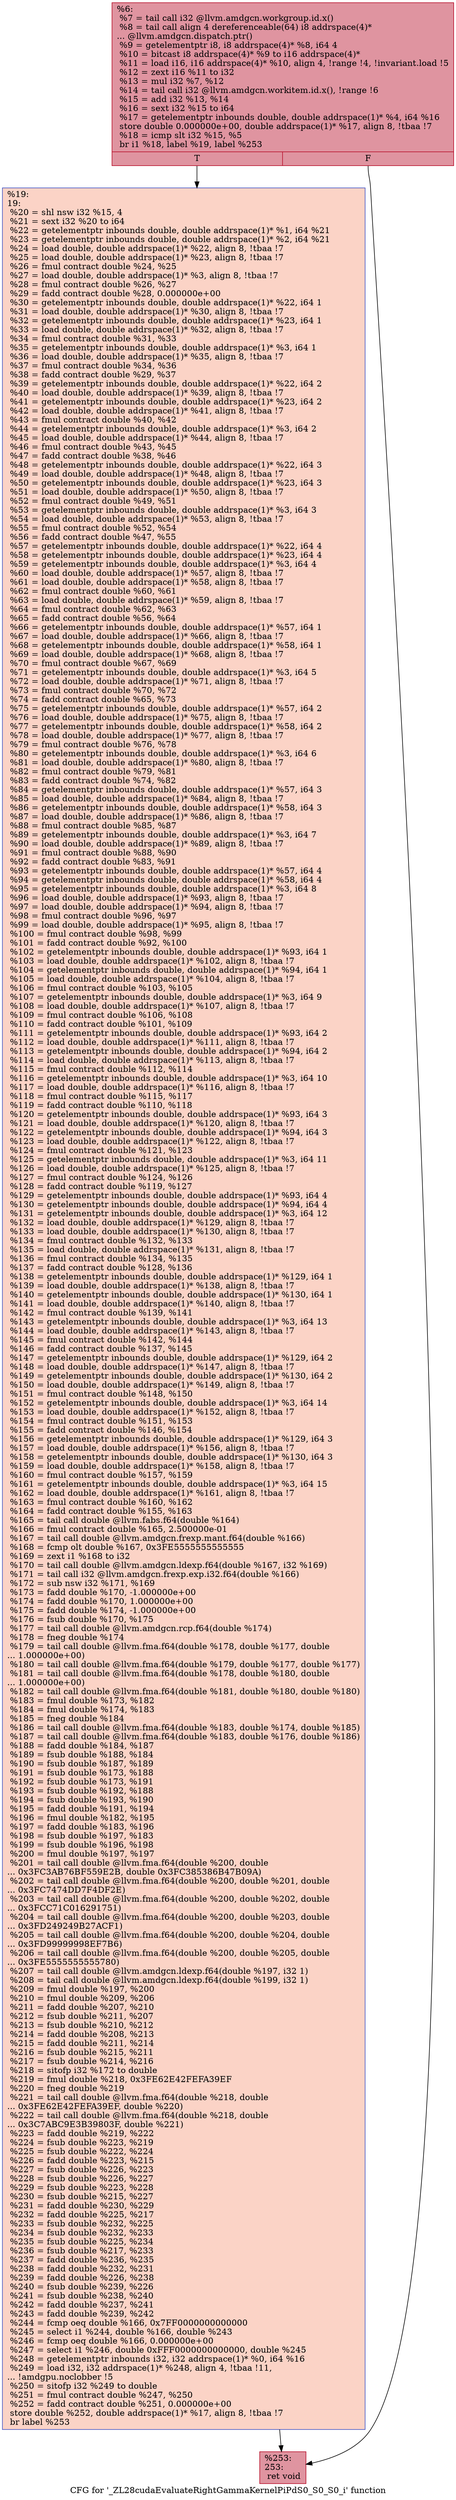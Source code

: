 digraph "CFG for '_ZL28cudaEvaluateRightGammaKernelPiPdS0_S0_S0_i' function" {
	label="CFG for '_ZL28cudaEvaluateRightGammaKernelPiPdS0_S0_S0_i' function";

	Node0x5f1e620 [shape=record,color="#b70d28ff", style=filled, fillcolor="#b70d2870",label="{%6:\l  %7 = tail call i32 @llvm.amdgcn.workgroup.id.x()\l  %8 = tail call align 4 dereferenceable(64) i8 addrspace(4)*\l... @llvm.amdgcn.dispatch.ptr()\l  %9 = getelementptr i8, i8 addrspace(4)* %8, i64 4\l  %10 = bitcast i8 addrspace(4)* %9 to i16 addrspace(4)*\l  %11 = load i16, i16 addrspace(4)* %10, align 4, !range !4, !invariant.load !5\l  %12 = zext i16 %11 to i32\l  %13 = mul i32 %7, %12\l  %14 = tail call i32 @llvm.amdgcn.workitem.id.x(), !range !6\l  %15 = add i32 %13, %14\l  %16 = sext i32 %15 to i64\l  %17 = getelementptr inbounds double, double addrspace(1)* %4, i64 %16\l  store double 0.000000e+00, double addrspace(1)* %17, align 8, !tbaa !7\l  %18 = icmp slt i32 %15, %5\l  br i1 %18, label %19, label %253\l|{<s0>T|<s1>F}}"];
	Node0x5f1e620:s0 -> Node0x5f212b0;
	Node0x5f1e620:s1 -> Node0x5f21340;
	Node0x5f212b0 [shape=record,color="#3d50c3ff", style=filled, fillcolor="#f59c7d70",label="{%19:\l19:                                               \l  %20 = shl nsw i32 %15, 4\l  %21 = sext i32 %20 to i64\l  %22 = getelementptr inbounds double, double addrspace(1)* %1, i64 %21\l  %23 = getelementptr inbounds double, double addrspace(1)* %2, i64 %21\l  %24 = load double, double addrspace(1)* %22, align 8, !tbaa !7\l  %25 = load double, double addrspace(1)* %23, align 8, !tbaa !7\l  %26 = fmul contract double %24, %25\l  %27 = load double, double addrspace(1)* %3, align 8, !tbaa !7\l  %28 = fmul contract double %26, %27\l  %29 = fadd contract double %28, 0.000000e+00\l  %30 = getelementptr inbounds double, double addrspace(1)* %22, i64 1\l  %31 = load double, double addrspace(1)* %30, align 8, !tbaa !7\l  %32 = getelementptr inbounds double, double addrspace(1)* %23, i64 1\l  %33 = load double, double addrspace(1)* %32, align 8, !tbaa !7\l  %34 = fmul contract double %31, %33\l  %35 = getelementptr inbounds double, double addrspace(1)* %3, i64 1\l  %36 = load double, double addrspace(1)* %35, align 8, !tbaa !7\l  %37 = fmul contract double %34, %36\l  %38 = fadd contract double %29, %37\l  %39 = getelementptr inbounds double, double addrspace(1)* %22, i64 2\l  %40 = load double, double addrspace(1)* %39, align 8, !tbaa !7\l  %41 = getelementptr inbounds double, double addrspace(1)* %23, i64 2\l  %42 = load double, double addrspace(1)* %41, align 8, !tbaa !7\l  %43 = fmul contract double %40, %42\l  %44 = getelementptr inbounds double, double addrspace(1)* %3, i64 2\l  %45 = load double, double addrspace(1)* %44, align 8, !tbaa !7\l  %46 = fmul contract double %43, %45\l  %47 = fadd contract double %38, %46\l  %48 = getelementptr inbounds double, double addrspace(1)* %22, i64 3\l  %49 = load double, double addrspace(1)* %48, align 8, !tbaa !7\l  %50 = getelementptr inbounds double, double addrspace(1)* %23, i64 3\l  %51 = load double, double addrspace(1)* %50, align 8, !tbaa !7\l  %52 = fmul contract double %49, %51\l  %53 = getelementptr inbounds double, double addrspace(1)* %3, i64 3\l  %54 = load double, double addrspace(1)* %53, align 8, !tbaa !7\l  %55 = fmul contract double %52, %54\l  %56 = fadd contract double %47, %55\l  %57 = getelementptr inbounds double, double addrspace(1)* %22, i64 4\l  %58 = getelementptr inbounds double, double addrspace(1)* %23, i64 4\l  %59 = getelementptr inbounds double, double addrspace(1)* %3, i64 4\l  %60 = load double, double addrspace(1)* %57, align 8, !tbaa !7\l  %61 = load double, double addrspace(1)* %58, align 8, !tbaa !7\l  %62 = fmul contract double %60, %61\l  %63 = load double, double addrspace(1)* %59, align 8, !tbaa !7\l  %64 = fmul contract double %62, %63\l  %65 = fadd contract double %56, %64\l  %66 = getelementptr inbounds double, double addrspace(1)* %57, i64 1\l  %67 = load double, double addrspace(1)* %66, align 8, !tbaa !7\l  %68 = getelementptr inbounds double, double addrspace(1)* %58, i64 1\l  %69 = load double, double addrspace(1)* %68, align 8, !tbaa !7\l  %70 = fmul contract double %67, %69\l  %71 = getelementptr inbounds double, double addrspace(1)* %3, i64 5\l  %72 = load double, double addrspace(1)* %71, align 8, !tbaa !7\l  %73 = fmul contract double %70, %72\l  %74 = fadd contract double %65, %73\l  %75 = getelementptr inbounds double, double addrspace(1)* %57, i64 2\l  %76 = load double, double addrspace(1)* %75, align 8, !tbaa !7\l  %77 = getelementptr inbounds double, double addrspace(1)* %58, i64 2\l  %78 = load double, double addrspace(1)* %77, align 8, !tbaa !7\l  %79 = fmul contract double %76, %78\l  %80 = getelementptr inbounds double, double addrspace(1)* %3, i64 6\l  %81 = load double, double addrspace(1)* %80, align 8, !tbaa !7\l  %82 = fmul contract double %79, %81\l  %83 = fadd contract double %74, %82\l  %84 = getelementptr inbounds double, double addrspace(1)* %57, i64 3\l  %85 = load double, double addrspace(1)* %84, align 8, !tbaa !7\l  %86 = getelementptr inbounds double, double addrspace(1)* %58, i64 3\l  %87 = load double, double addrspace(1)* %86, align 8, !tbaa !7\l  %88 = fmul contract double %85, %87\l  %89 = getelementptr inbounds double, double addrspace(1)* %3, i64 7\l  %90 = load double, double addrspace(1)* %89, align 8, !tbaa !7\l  %91 = fmul contract double %88, %90\l  %92 = fadd contract double %83, %91\l  %93 = getelementptr inbounds double, double addrspace(1)* %57, i64 4\l  %94 = getelementptr inbounds double, double addrspace(1)* %58, i64 4\l  %95 = getelementptr inbounds double, double addrspace(1)* %3, i64 8\l  %96 = load double, double addrspace(1)* %93, align 8, !tbaa !7\l  %97 = load double, double addrspace(1)* %94, align 8, !tbaa !7\l  %98 = fmul contract double %96, %97\l  %99 = load double, double addrspace(1)* %95, align 8, !tbaa !7\l  %100 = fmul contract double %98, %99\l  %101 = fadd contract double %92, %100\l  %102 = getelementptr inbounds double, double addrspace(1)* %93, i64 1\l  %103 = load double, double addrspace(1)* %102, align 8, !tbaa !7\l  %104 = getelementptr inbounds double, double addrspace(1)* %94, i64 1\l  %105 = load double, double addrspace(1)* %104, align 8, !tbaa !7\l  %106 = fmul contract double %103, %105\l  %107 = getelementptr inbounds double, double addrspace(1)* %3, i64 9\l  %108 = load double, double addrspace(1)* %107, align 8, !tbaa !7\l  %109 = fmul contract double %106, %108\l  %110 = fadd contract double %101, %109\l  %111 = getelementptr inbounds double, double addrspace(1)* %93, i64 2\l  %112 = load double, double addrspace(1)* %111, align 8, !tbaa !7\l  %113 = getelementptr inbounds double, double addrspace(1)* %94, i64 2\l  %114 = load double, double addrspace(1)* %113, align 8, !tbaa !7\l  %115 = fmul contract double %112, %114\l  %116 = getelementptr inbounds double, double addrspace(1)* %3, i64 10\l  %117 = load double, double addrspace(1)* %116, align 8, !tbaa !7\l  %118 = fmul contract double %115, %117\l  %119 = fadd contract double %110, %118\l  %120 = getelementptr inbounds double, double addrspace(1)* %93, i64 3\l  %121 = load double, double addrspace(1)* %120, align 8, !tbaa !7\l  %122 = getelementptr inbounds double, double addrspace(1)* %94, i64 3\l  %123 = load double, double addrspace(1)* %122, align 8, !tbaa !7\l  %124 = fmul contract double %121, %123\l  %125 = getelementptr inbounds double, double addrspace(1)* %3, i64 11\l  %126 = load double, double addrspace(1)* %125, align 8, !tbaa !7\l  %127 = fmul contract double %124, %126\l  %128 = fadd contract double %119, %127\l  %129 = getelementptr inbounds double, double addrspace(1)* %93, i64 4\l  %130 = getelementptr inbounds double, double addrspace(1)* %94, i64 4\l  %131 = getelementptr inbounds double, double addrspace(1)* %3, i64 12\l  %132 = load double, double addrspace(1)* %129, align 8, !tbaa !7\l  %133 = load double, double addrspace(1)* %130, align 8, !tbaa !7\l  %134 = fmul contract double %132, %133\l  %135 = load double, double addrspace(1)* %131, align 8, !tbaa !7\l  %136 = fmul contract double %134, %135\l  %137 = fadd contract double %128, %136\l  %138 = getelementptr inbounds double, double addrspace(1)* %129, i64 1\l  %139 = load double, double addrspace(1)* %138, align 8, !tbaa !7\l  %140 = getelementptr inbounds double, double addrspace(1)* %130, i64 1\l  %141 = load double, double addrspace(1)* %140, align 8, !tbaa !7\l  %142 = fmul contract double %139, %141\l  %143 = getelementptr inbounds double, double addrspace(1)* %3, i64 13\l  %144 = load double, double addrspace(1)* %143, align 8, !tbaa !7\l  %145 = fmul contract double %142, %144\l  %146 = fadd contract double %137, %145\l  %147 = getelementptr inbounds double, double addrspace(1)* %129, i64 2\l  %148 = load double, double addrspace(1)* %147, align 8, !tbaa !7\l  %149 = getelementptr inbounds double, double addrspace(1)* %130, i64 2\l  %150 = load double, double addrspace(1)* %149, align 8, !tbaa !7\l  %151 = fmul contract double %148, %150\l  %152 = getelementptr inbounds double, double addrspace(1)* %3, i64 14\l  %153 = load double, double addrspace(1)* %152, align 8, !tbaa !7\l  %154 = fmul contract double %151, %153\l  %155 = fadd contract double %146, %154\l  %156 = getelementptr inbounds double, double addrspace(1)* %129, i64 3\l  %157 = load double, double addrspace(1)* %156, align 8, !tbaa !7\l  %158 = getelementptr inbounds double, double addrspace(1)* %130, i64 3\l  %159 = load double, double addrspace(1)* %158, align 8, !tbaa !7\l  %160 = fmul contract double %157, %159\l  %161 = getelementptr inbounds double, double addrspace(1)* %3, i64 15\l  %162 = load double, double addrspace(1)* %161, align 8, !tbaa !7\l  %163 = fmul contract double %160, %162\l  %164 = fadd contract double %155, %163\l  %165 = tail call double @llvm.fabs.f64(double %164)\l  %166 = fmul contract double %165, 2.500000e-01\l  %167 = tail call double @llvm.amdgcn.frexp.mant.f64(double %166)\l  %168 = fcmp olt double %167, 0x3FE5555555555555\l  %169 = zext i1 %168 to i32\l  %170 = tail call double @llvm.amdgcn.ldexp.f64(double %167, i32 %169)\l  %171 = tail call i32 @llvm.amdgcn.frexp.exp.i32.f64(double %166)\l  %172 = sub nsw i32 %171, %169\l  %173 = fadd double %170, -1.000000e+00\l  %174 = fadd double %170, 1.000000e+00\l  %175 = fadd double %174, -1.000000e+00\l  %176 = fsub double %170, %175\l  %177 = tail call double @llvm.amdgcn.rcp.f64(double %174)\l  %178 = fneg double %174\l  %179 = tail call double @llvm.fma.f64(double %178, double %177, double\l... 1.000000e+00)\l  %180 = tail call double @llvm.fma.f64(double %179, double %177, double %177)\l  %181 = tail call double @llvm.fma.f64(double %178, double %180, double\l... 1.000000e+00)\l  %182 = tail call double @llvm.fma.f64(double %181, double %180, double %180)\l  %183 = fmul double %173, %182\l  %184 = fmul double %174, %183\l  %185 = fneg double %184\l  %186 = tail call double @llvm.fma.f64(double %183, double %174, double %185)\l  %187 = tail call double @llvm.fma.f64(double %183, double %176, double %186)\l  %188 = fadd double %184, %187\l  %189 = fsub double %188, %184\l  %190 = fsub double %187, %189\l  %191 = fsub double %173, %188\l  %192 = fsub double %173, %191\l  %193 = fsub double %192, %188\l  %194 = fsub double %193, %190\l  %195 = fadd double %191, %194\l  %196 = fmul double %182, %195\l  %197 = fadd double %183, %196\l  %198 = fsub double %197, %183\l  %199 = fsub double %196, %198\l  %200 = fmul double %197, %197\l  %201 = tail call double @llvm.fma.f64(double %200, double\l... 0x3FC3AB76BF559E2B, double 0x3FC385386B47B09A)\l  %202 = tail call double @llvm.fma.f64(double %200, double %201, double\l... 0x3FC7474DD7F4DF2E)\l  %203 = tail call double @llvm.fma.f64(double %200, double %202, double\l... 0x3FCC71C016291751)\l  %204 = tail call double @llvm.fma.f64(double %200, double %203, double\l... 0x3FD249249B27ACF1)\l  %205 = tail call double @llvm.fma.f64(double %200, double %204, double\l... 0x3FD99999998EF7B6)\l  %206 = tail call double @llvm.fma.f64(double %200, double %205, double\l... 0x3FE5555555555780)\l  %207 = tail call double @llvm.amdgcn.ldexp.f64(double %197, i32 1)\l  %208 = tail call double @llvm.amdgcn.ldexp.f64(double %199, i32 1)\l  %209 = fmul double %197, %200\l  %210 = fmul double %209, %206\l  %211 = fadd double %207, %210\l  %212 = fsub double %211, %207\l  %213 = fsub double %210, %212\l  %214 = fadd double %208, %213\l  %215 = fadd double %211, %214\l  %216 = fsub double %215, %211\l  %217 = fsub double %214, %216\l  %218 = sitofp i32 %172 to double\l  %219 = fmul double %218, 0x3FE62E42FEFA39EF\l  %220 = fneg double %219\l  %221 = tail call double @llvm.fma.f64(double %218, double\l... 0x3FE62E42FEFA39EF, double %220)\l  %222 = tail call double @llvm.fma.f64(double %218, double\l... 0x3C7ABC9E3B39803F, double %221)\l  %223 = fadd double %219, %222\l  %224 = fsub double %223, %219\l  %225 = fsub double %222, %224\l  %226 = fadd double %223, %215\l  %227 = fsub double %226, %223\l  %228 = fsub double %226, %227\l  %229 = fsub double %223, %228\l  %230 = fsub double %215, %227\l  %231 = fadd double %230, %229\l  %232 = fadd double %225, %217\l  %233 = fsub double %232, %225\l  %234 = fsub double %232, %233\l  %235 = fsub double %225, %234\l  %236 = fsub double %217, %233\l  %237 = fadd double %236, %235\l  %238 = fadd double %232, %231\l  %239 = fadd double %226, %238\l  %240 = fsub double %239, %226\l  %241 = fsub double %238, %240\l  %242 = fadd double %237, %241\l  %243 = fadd double %239, %242\l  %244 = fcmp oeq double %166, 0x7FF0000000000000\l  %245 = select i1 %244, double %166, double %243\l  %246 = fcmp oeq double %166, 0.000000e+00\l  %247 = select i1 %246, double 0xFFF0000000000000, double %245\l  %248 = getelementptr inbounds i32, i32 addrspace(1)* %0, i64 %16\l  %249 = load i32, i32 addrspace(1)* %248, align 4, !tbaa !11,\l... !amdgpu.noclobber !5\l  %250 = sitofp i32 %249 to double\l  %251 = fmul contract double %247, %250\l  %252 = fadd contract double %251, 0.000000e+00\l  store double %252, double addrspace(1)* %17, align 8, !tbaa !7\l  br label %253\l}"];
	Node0x5f212b0 -> Node0x5f21340;
	Node0x5f21340 [shape=record,color="#b70d28ff", style=filled, fillcolor="#b70d2870",label="{%253:\l253:                                              \l  ret void\l}"];
}
